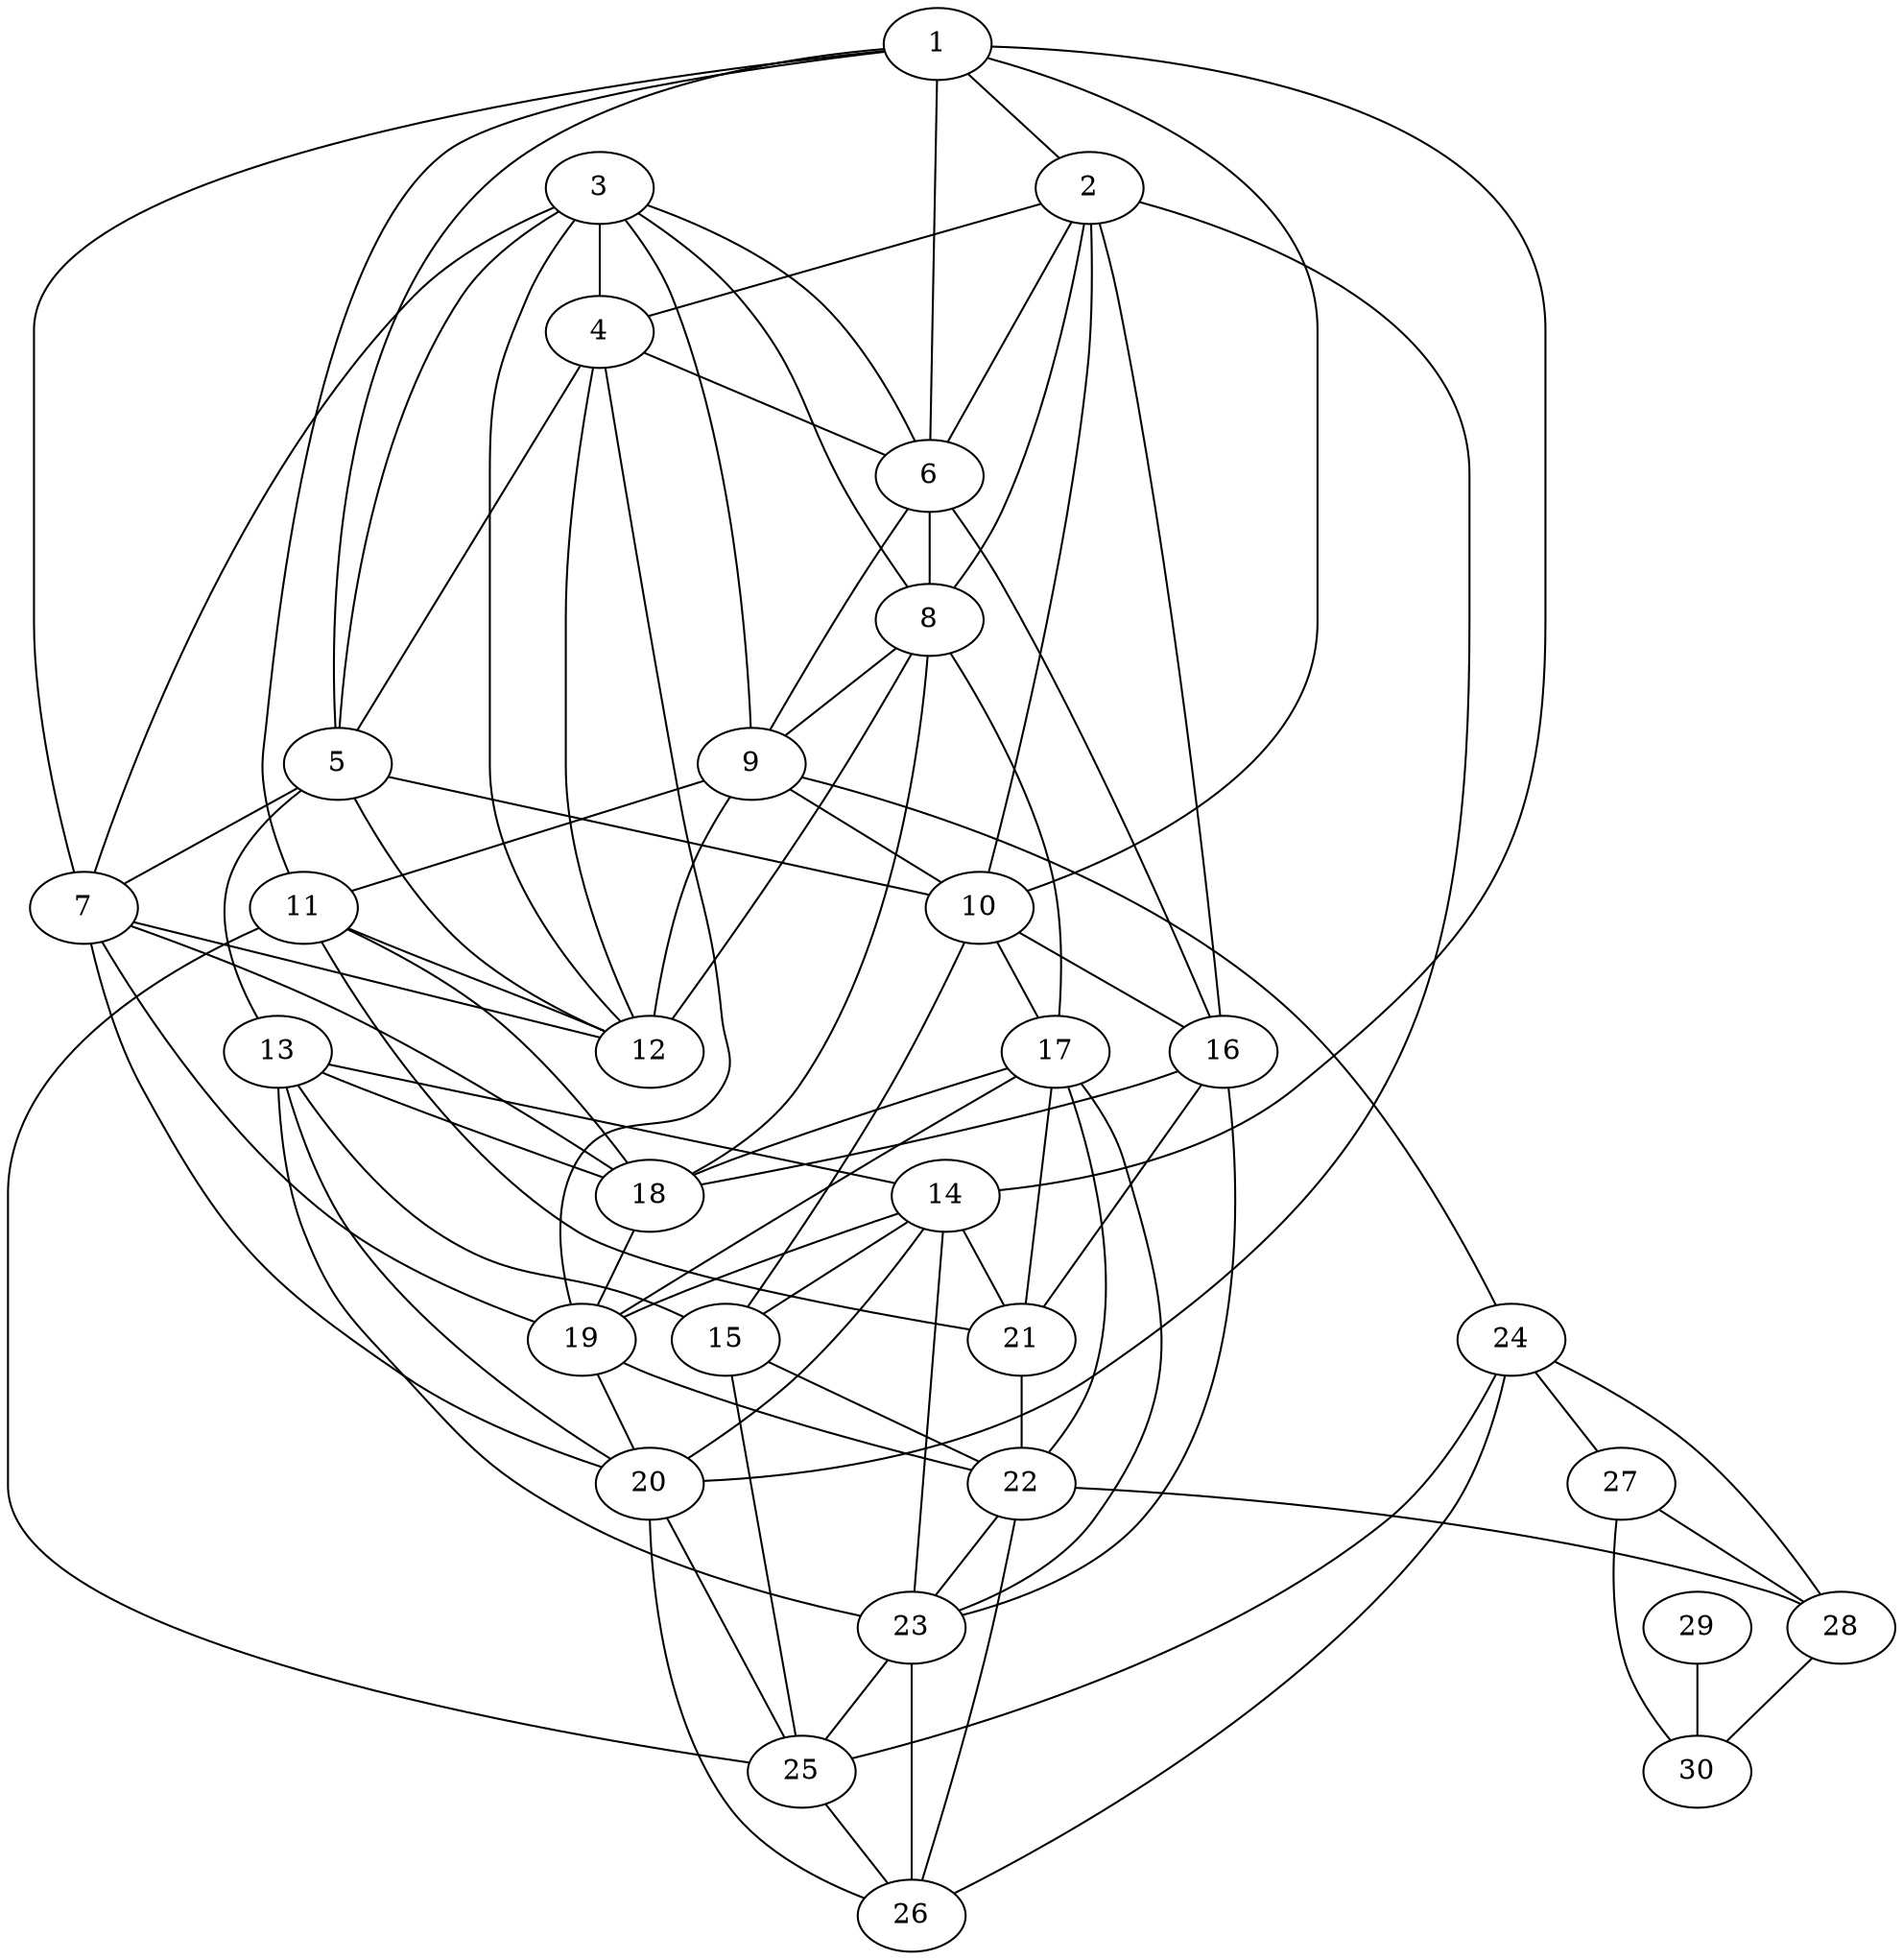 graph {
1--2
2--4
3--4
1--5
3--5
4--5
1--6
2--6
3--6
4--6
1--7
3--7
5--7
2--8
3--8
6--8
3--9
6--9
8--9
1--10
2--10
5--10
9--10
1--11
9--11
3--12
4--12
5--12
7--12
8--12
9--12
11--12
5--13
1--14
13--14
10--15
13--15
14--15
2--16
6--16
10--16
8--17
10--17
7--18
8--18
11--18
13--18
16--18
17--18
4--19
7--19
14--19
17--19
18--19
2--20
7--20
13--20
14--20
19--20
11--21
14--21
16--21
17--21
15--22
17--22
19--22
21--22
13--23
14--23
16--23
17--23
22--23
9--24
11--25
15--25
20--25
23--25
24--25
20--26
22--26
23--26
24--26
25--26
24--27
22--28
24--28
27--28
27--30
28--30
29--30
}
